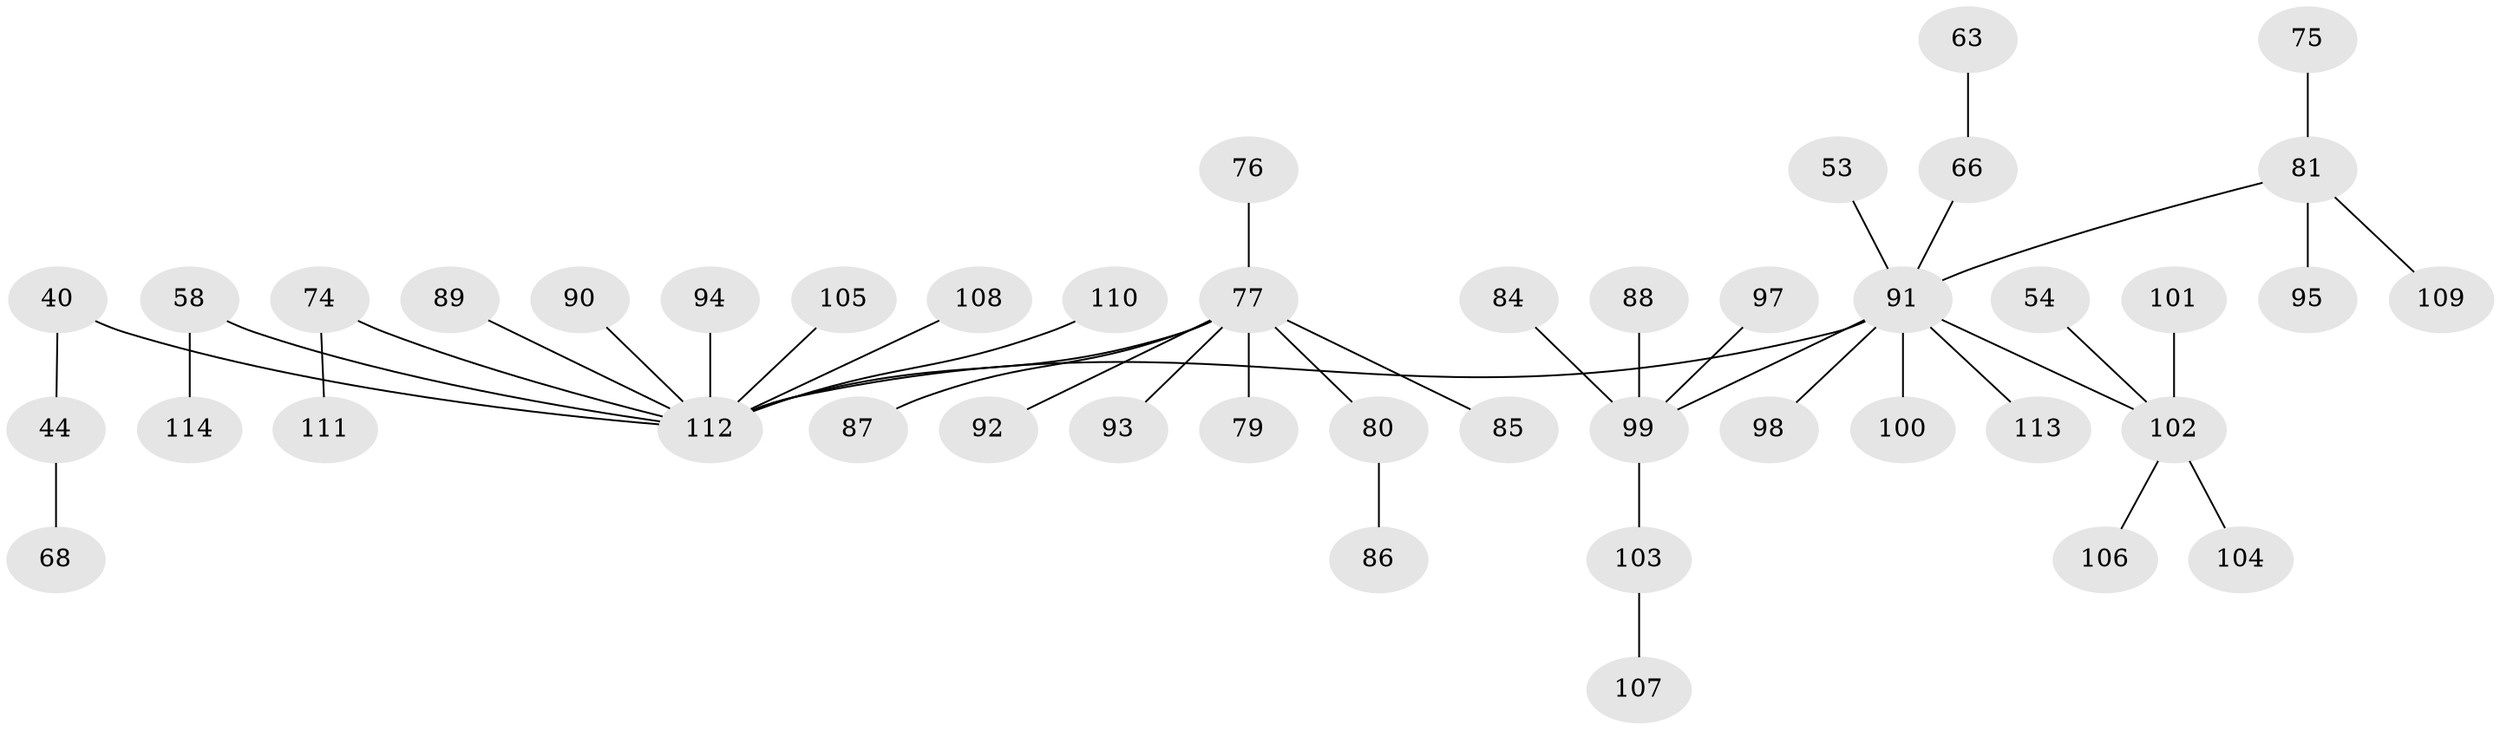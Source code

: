 // original degree distribution, {3: 0.18421052631578946, 4: 0.05263157894736842, 1: 0.45614035087719296, 6: 0.017543859649122806, 5: 0.02631578947368421, 2: 0.2631578947368421}
// Generated by graph-tools (version 1.1) at 2025/56/03/04/25 21:56:45]
// undirected, 45 vertices, 44 edges
graph export_dot {
graph [start="1"]
  node [color=gray90,style=filled];
  40;
  44;
  53;
  54;
  58;
  63;
  66 [super="+57"];
  68;
  74;
  75;
  76;
  77 [super="+70+69"];
  79;
  80;
  81 [super="+39+49+50+59+60"];
  84;
  85;
  86;
  87;
  88;
  89;
  90;
  91 [super="+34+82+37"];
  92;
  93;
  94;
  95;
  97;
  98;
  99 [super="+96+56+78+83+73"];
  100;
  101;
  102 [super="+42+67"];
  103;
  104;
  105;
  106;
  107;
  108;
  109;
  110;
  111;
  112 [super="+55+65+71+64"];
  113;
  114;
  40 -- 44;
  40 -- 112;
  44 -- 68;
  53 -- 91;
  54 -- 102;
  58 -- 114;
  58 -- 112;
  63 -- 66;
  66 -- 91;
  74 -- 111;
  74 -- 112;
  75 -- 81;
  76 -- 77;
  77 -- 85;
  77 -- 93;
  77 -- 87;
  77 -- 79;
  77 -- 80;
  77 -- 92;
  77 -- 112;
  80 -- 86;
  81 -- 109;
  81 -- 95;
  81 -- 91;
  84 -- 99;
  88 -- 99;
  89 -- 112;
  90 -- 112;
  91 -- 98;
  91 -- 99;
  91 -- 100;
  91 -- 102;
  91 -- 112;
  91 -- 113;
  94 -- 112;
  97 -- 99;
  99 -- 103;
  101 -- 102;
  102 -- 104;
  102 -- 106;
  103 -- 107;
  105 -- 112;
  108 -- 112;
  110 -- 112;
}
